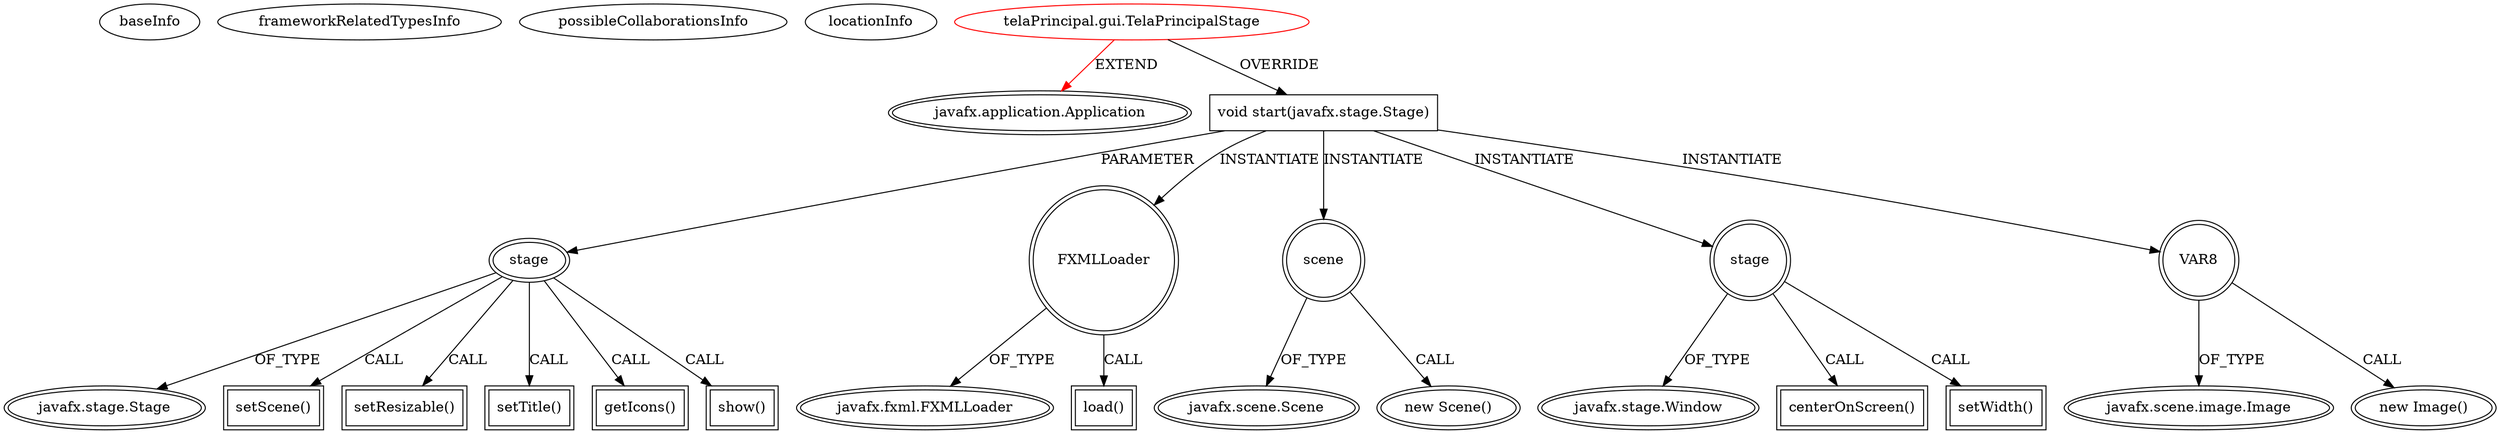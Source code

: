 digraph {
baseInfo[graphId=540,category="extension_graph",isAnonymous=false,possibleRelation=false]
frameworkRelatedTypesInfo[0="javafx.application.Application"]
possibleCollaborationsInfo[]
locationInfo[projectName="ICastro17-ProjectChatJava",filePath="/ICastro17-ProjectChatJava/ProjectChatJava-master/src/telaPrincipal/gui/TelaPrincipalStage.java",contextSignature="TelaPrincipalStage",graphId="540"]
0[label="telaPrincipal.gui.TelaPrincipalStage",vertexType="ROOT_CLIENT_CLASS_DECLARATION",isFrameworkType=false,color=red]
1[label="javafx.application.Application",vertexType="FRAMEWORK_CLASS_TYPE",isFrameworkType=true,peripheries=2]
2[label="void start(javafx.stage.Stage)",vertexType="OVERRIDING_METHOD_DECLARATION",isFrameworkType=false,shape=box]
3[label="stage",vertexType="PARAMETER_DECLARATION",isFrameworkType=true,peripheries=2]
4[label="javafx.stage.Stage",vertexType="FRAMEWORK_CLASS_TYPE",isFrameworkType=true,peripheries=2]
5[label="FXMLLoader",vertexType="VARIABLE_EXPRESION",isFrameworkType=true,peripheries=2,shape=circle]
7[label="javafx.fxml.FXMLLoader",vertexType="FRAMEWORK_CLASS_TYPE",isFrameworkType=true,peripheries=2]
6[label="load()",vertexType="INSIDE_CALL",isFrameworkType=true,peripheries=2,shape=box]
9[label="scene",vertexType="VARIABLE_EXPRESION",isFrameworkType=true,peripheries=2,shape=circle]
10[label="javafx.scene.Scene",vertexType="FRAMEWORK_CLASS_TYPE",isFrameworkType=true,peripheries=2]
8[label="new Scene()",vertexType="CONSTRUCTOR_CALL",isFrameworkType=true,peripheries=2]
12[label="setScene()",vertexType="INSIDE_CALL",isFrameworkType=true,peripheries=2,shape=box]
14[label="setResizable()",vertexType="INSIDE_CALL",isFrameworkType=true,peripheries=2,shape=box]
15[label="stage",vertexType="VARIABLE_EXPRESION",isFrameworkType=true,peripheries=2,shape=circle]
17[label="javafx.stage.Window",vertexType="FRAMEWORK_CLASS_TYPE",isFrameworkType=true,peripheries=2]
16[label="centerOnScreen()",vertexType="INSIDE_CALL",isFrameworkType=true,peripheries=2,shape=box]
19[label="setWidth()",vertexType="INSIDE_CALL",isFrameworkType=true,peripheries=2,shape=box]
21[label="setTitle()",vertexType="INSIDE_CALL",isFrameworkType=true,peripheries=2,shape=box]
23[label="getIcons()",vertexType="INSIDE_CALL",isFrameworkType=true,peripheries=2,shape=box]
25[label="VAR8",vertexType="VARIABLE_EXPRESION",isFrameworkType=true,peripheries=2,shape=circle]
26[label="javafx.scene.image.Image",vertexType="FRAMEWORK_CLASS_TYPE",isFrameworkType=true,peripheries=2]
24[label="new Image()",vertexType="CONSTRUCTOR_CALL",isFrameworkType=true,peripheries=2]
28[label="show()",vertexType="INSIDE_CALL",isFrameworkType=true,peripheries=2,shape=box]
0->1[label="EXTEND",color=red]
0->2[label="OVERRIDE"]
3->4[label="OF_TYPE"]
2->3[label="PARAMETER"]
2->5[label="INSTANTIATE"]
5->7[label="OF_TYPE"]
5->6[label="CALL"]
2->9[label="INSTANTIATE"]
9->10[label="OF_TYPE"]
9->8[label="CALL"]
3->12[label="CALL"]
3->14[label="CALL"]
2->15[label="INSTANTIATE"]
15->17[label="OF_TYPE"]
15->16[label="CALL"]
15->19[label="CALL"]
3->21[label="CALL"]
3->23[label="CALL"]
2->25[label="INSTANTIATE"]
25->26[label="OF_TYPE"]
25->24[label="CALL"]
3->28[label="CALL"]
}
